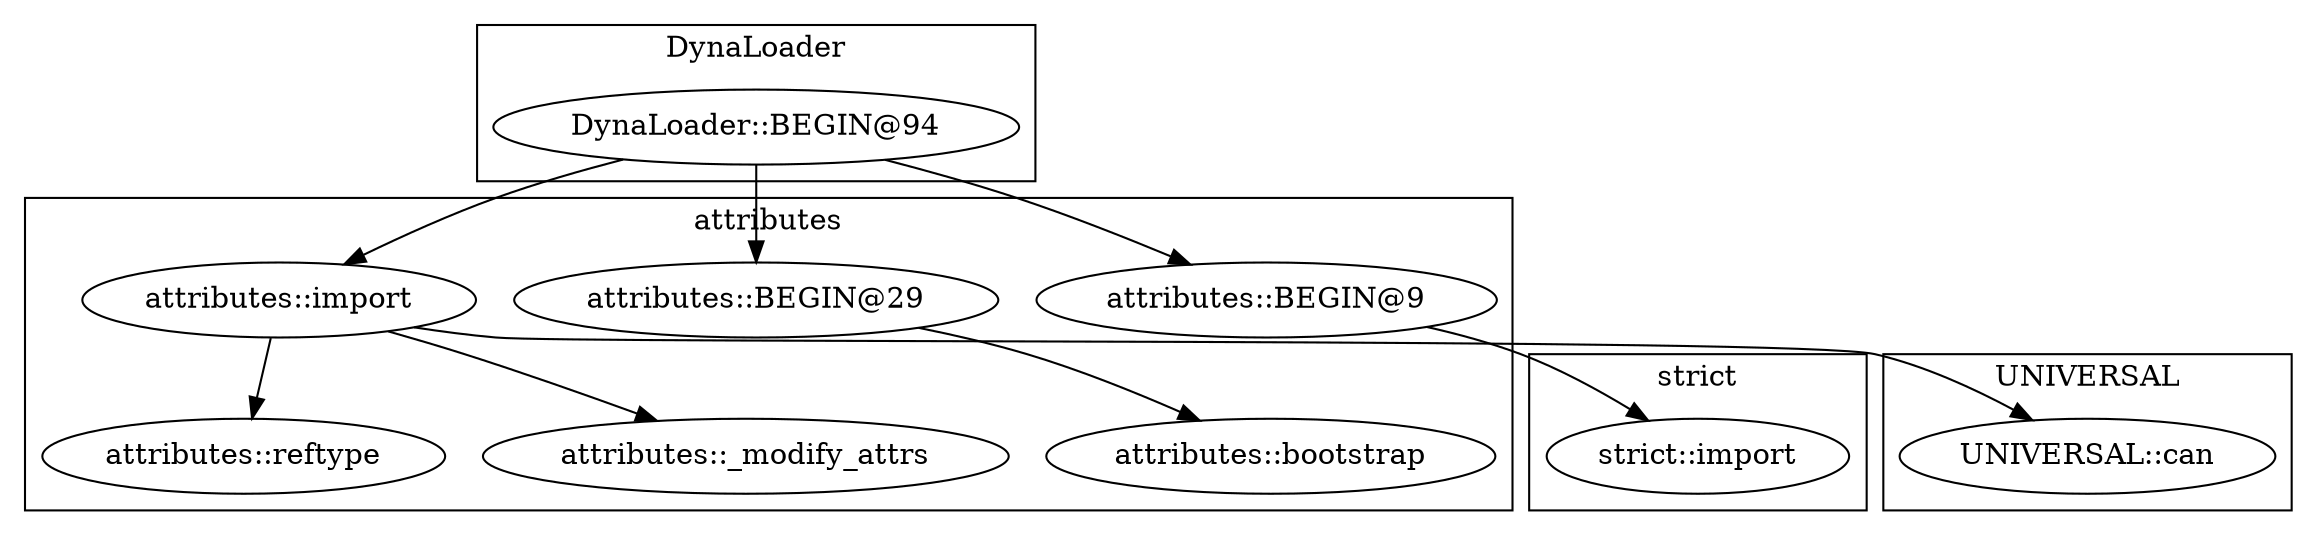 digraph {
graph [overlap=false]
subgraph cluster_DynaLoader {
	label="DynaLoader";
	"DynaLoader::BEGIN@94";
}
subgraph cluster_strict {
	label="strict";
	"strict::import";
}
subgraph cluster_attributes {
	label="attributes";
	"attributes::bootstrap";
	"attributes::BEGIN@9";
	"attributes::reftype";
	"attributes::BEGIN@29";
	"attributes::_modify_attrs";
	"attributes::import";
}
subgraph cluster_UNIVERSAL {
	label="UNIVERSAL";
	"UNIVERSAL::can";
}
"attributes::import" -> "attributes::reftype";
"attributes::import" -> "UNIVERSAL::can";
"DynaLoader::BEGIN@94" -> "attributes::import";
"attributes::import" -> "attributes::_modify_attrs";
"DynaLoader::BEGIN@94" -> "attributes::BEGIN@9";
"DynaLoader::BEGIN@94" -> "attributes::BEGIN@29";
"attributes::BEGIN@29" -> "attributes::bootstrap";
"attributes::BEGIN@9" -> "strict::import";
}
